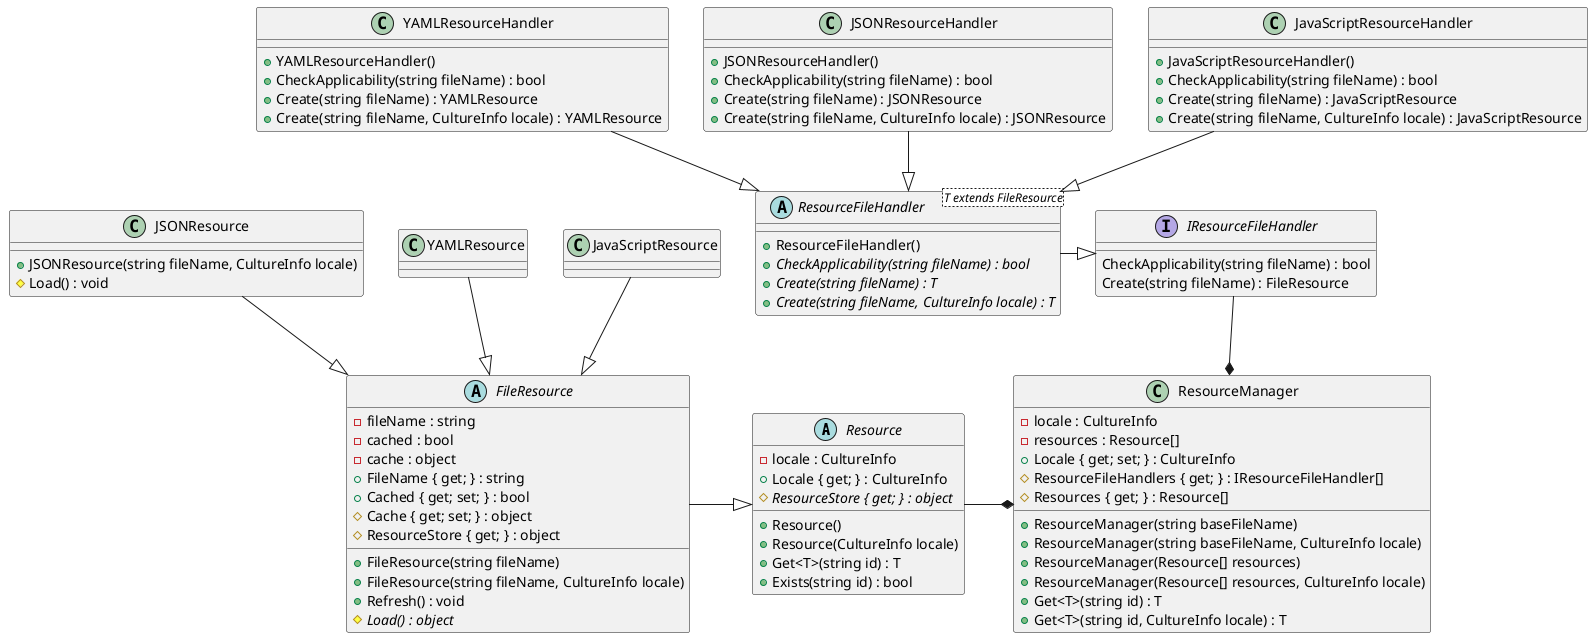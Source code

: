 @startuml ResourceManager.js
abstract class Resource
{
    - locale : CultureInfo
    + Resource()
    + Resource(CultureInfo locale)
    + Locale { get; } : CultureInfo
    # {abstract} ResourceStore { get; } : object
    + Get<T>(string id) : T
    + Exists(string id) : bool
}

FileResource -|> Resource

abstract class FileResource
{
    - fileName : string
    - cached : bool
    - cache : object
    + FileResource(string fileName)
    + FileResource(string fileName, CultureInfo locale)
    + FileName { get; } : string
    + Cached { get; set; } : bool
    # Cache { get; set; } : object
    # ResourceStore { get; } : object
    + Refresh() : void
    # {abstract} Load() : object
}

JSONResource --|> FileResource

class JSONResource
{
    + JSONResource(string fileName, CultureInfo locale)
    # Load() : void
}

YAMLResource --|> FileResource

class YAMLResource
{
}

JavaScriptResource --|> FileResource

class JavaScriptResource
{
}

interface IResourceFileHandler
{
    CheckApplicability(string fileName) : bool
    Create(string fileName) : FileResource
}

ResourceFileHandler -|> IResourceFileHandler

abstract class ResourceFileHandler<T extends FileResource>
{
    + ResourceFileHandler()
    + {abstract} CheckApplicability(string fileName) : bool
    + {abstract} Create(string fileName) : T
    + {abstract} Create(string fileName, CultureInfo locale) : T
}

YAMLResourceHandler --|> ResourceFileHandler

class YAMLResourceHandler
{
    + YAMLResourceHandler()
    + CheckApplicability(string fileName) : bool
    + Create(string fileName) : YAMLResource
    + Create(string fileName, CultureInfo locale) : YAMLResource
}

JSONResourceHandler --|> ResourceFileHandler

class JSONResourceHandler
{
    + JSONResourceHandler()
    + CheckApplicability(string fileName) : bool
    + Create(string fileName) : JSONResource
    + Create(string fileName, CultureInfo locale) : JSONResource
}

JavaScriptResourceHandler --|> ResourceFileHandler

class JavaScriptResourceHandler
{
    + JavaScriptResourceHandler()
    + CheckApplicability(string fileName) : bool
    + Create(string fileName) : JavaScriptResource
    + Create(string fileName, CultureInfo locale) : JavaScriptResource
}

Resource -* ResourceManager
IResourceFileHandler --* ResourceManager

class ResourceManager
{
    - locale : CultureInfo
    - resources : Resource[]
    + ResourceManager(string baseFileName)
    + ResourceManager(string baseFileName, CultureInfo locale)
    + ResourceManager(Resource[] resources)
    + ResourceManager(Resource[] resources, CultureInfo locale)
    + Locale { get; set; } : CultureInfo
    # ResourceFileHandlers { get; } : IResourceFileHandler[]
    # Resources { get; } : Resource[]
    + Get<T>(string id) : T
    + Get<T>(string id, CultureInfo locale) : T
}
@enduml